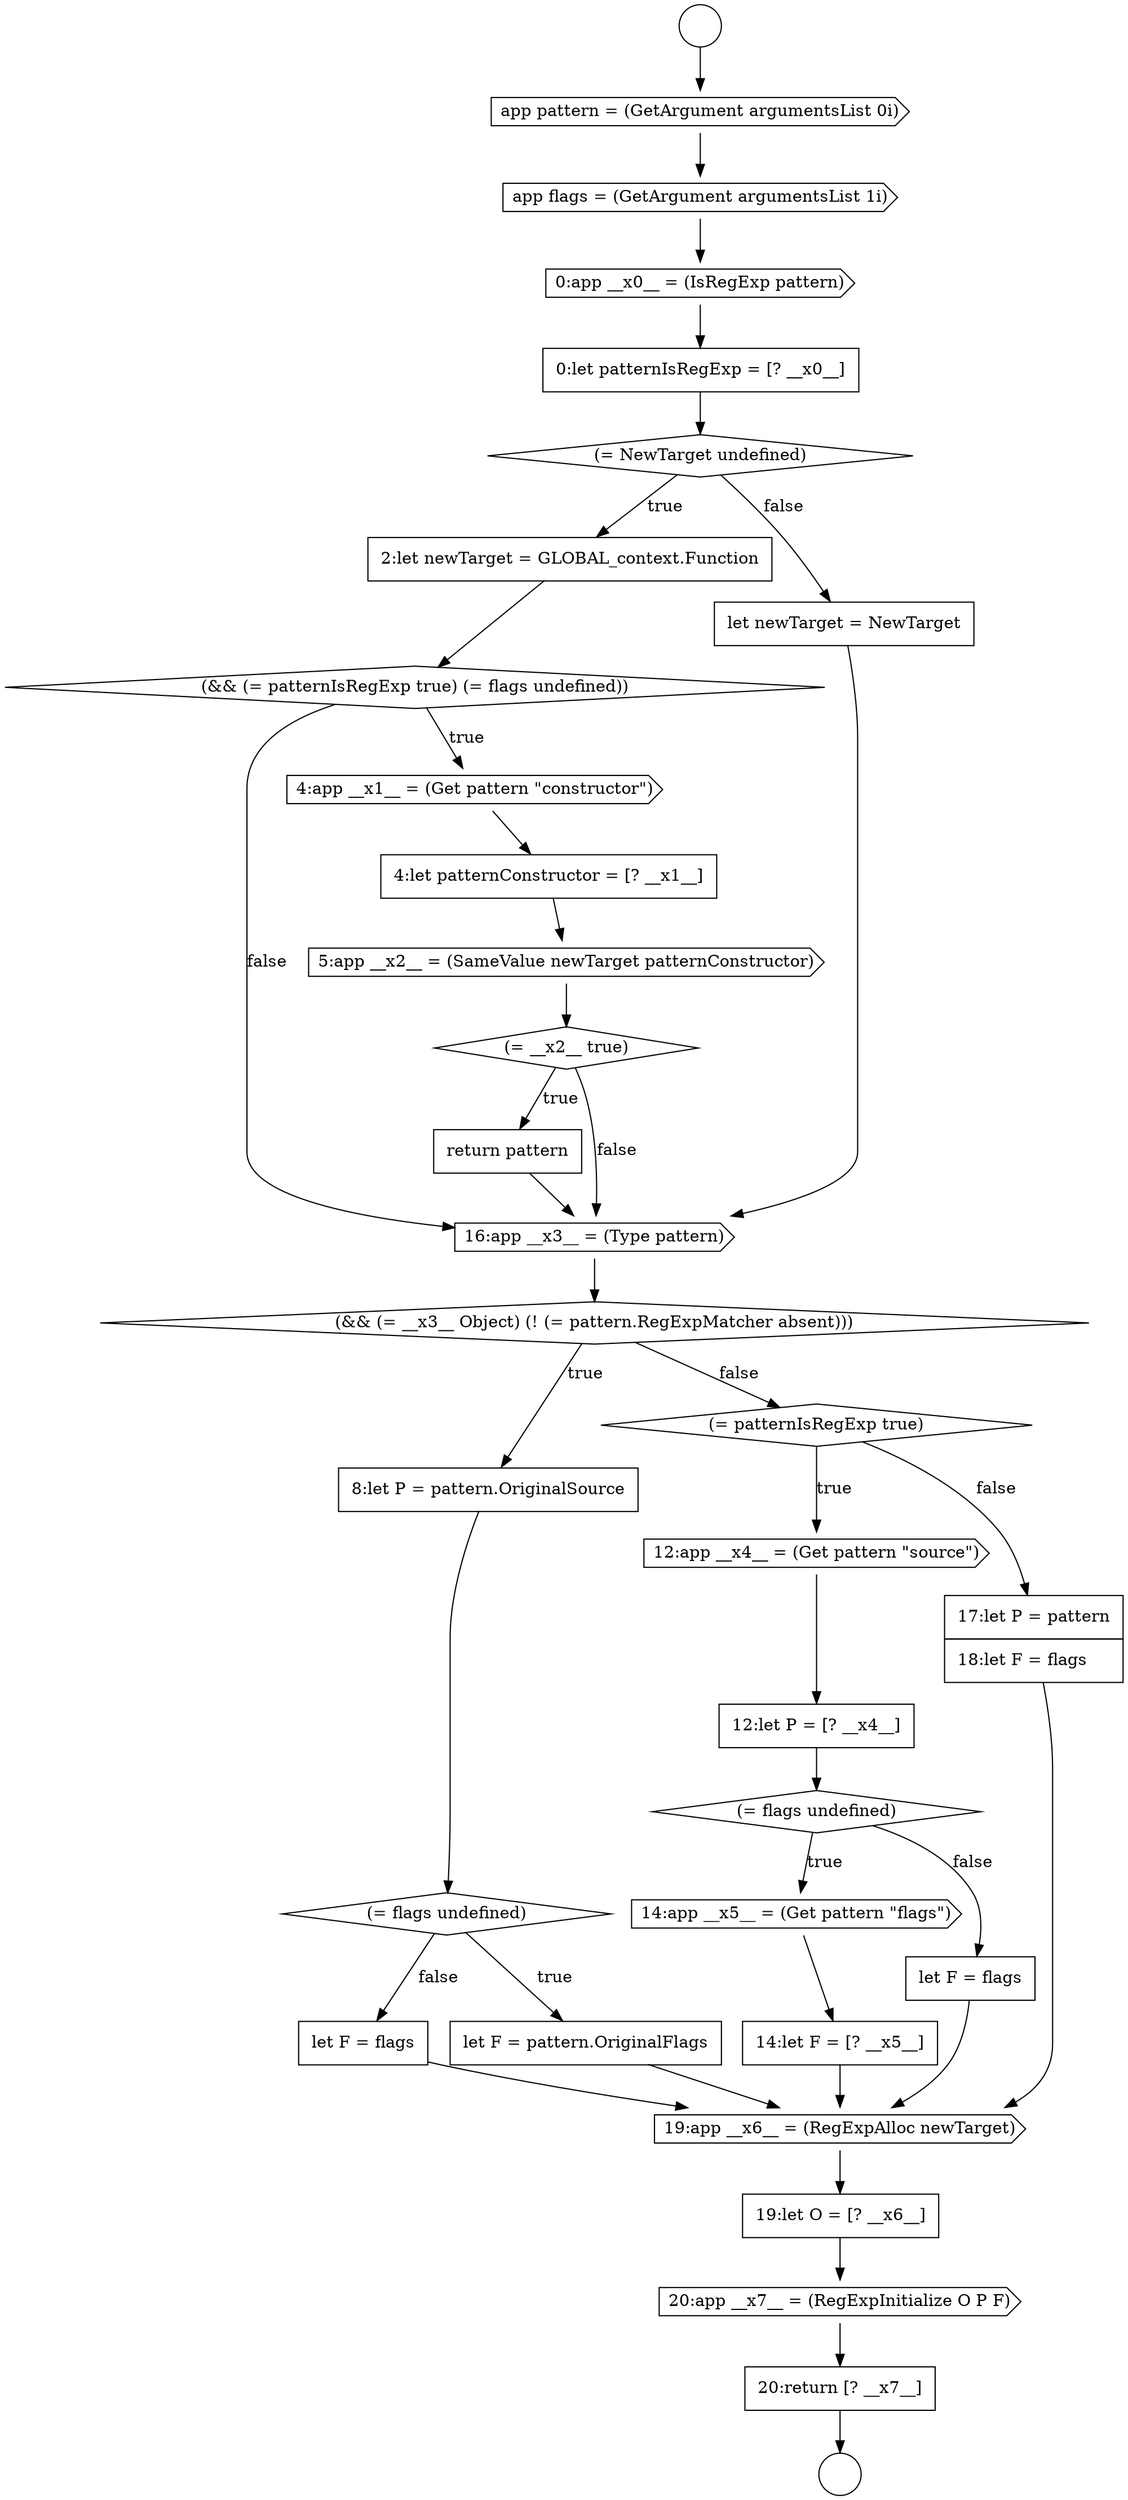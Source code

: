 digraph {
  node14936 [shape=none, margin=0, label=<<font color="black">
    <table border="0" cellborder="1" cellspacing="0" cellpadding="10">
      <tr><td align="left">20:return [? __x7__]</td></tr>
    </table>
  </font>> color="black" fillcolor="white" style=filled]
  node14917 [shape=none, margin=0, label=<<font color="black">
    <table border="0" cellborder="1" cellspacing="0" cellpadding="10">
      <tr><td align="left">return pattern</td></tr>
    </table>
  </font>> color="black" fillcolor="white" style=filled]
  node14911 [shape=none, margin=0, label=<<font color="black">
    <table border="0" cellborder="1" cellspacing="0" cellpadding="10">
      <tr><td align="left">2:let newTarget = GLOBAL_context.Function</td></tr>
    </table>
  </font>> color="black" fillcolor="white" style=filled]
  node14921 [shape=none, margin=0, label=<<font color="black">
    <table border="0" cellborder="1" cellspacing="0" cellpadding="10">
      <tr><td align="left">8:let P = pattern.OriginalSource</td></tr>
    </table>
  </font>> color="black" fillcolor="white" style=filled]
  node14926 [shape=cds, label=<<font color="black">12:app __x4__ = (Get pattern &quot;source&quot;)</font>> color="black" fillcolor="white" style=filled]
  node14908 [shape=cds, label=<<font color="black">0:app __x0__ = (IsRegExp pattern)</font>> color="black" fillcolor="white" style=filled]
  node14914 [shape=none, margin=0, label=<<font color="black">
    <table border="0" cellborder="1" cellspacing="0" cellpadding="10">
      <tr><td align="left">4:let patternConstructor = [? __x1__]</td></tr>
    </table>
  </font>> color="black" fillcolor="white" style=filled]
  node14929 [shape=cds, label=<<font color="black">14:app __x5__ = (Get pattern &quot;flags&quot;)</font>> color="black" fillcolor="white" style=filled]
  node14918 [shape=none, margin=0, label=<<font color="black">
    <table border="0" cellborder="1" cellspacing="0" cellpadding="10">
      <tr><td align="left">let newTarget = NewTarget</td></tr>
    </table>
  </font>> color="black" fillcolor="white" style=filled]
  node14933 [shape=cds, label=<<font color="black">19:app __x6__ = (RegExpAlloc newTarget)</font>> color="black" fillcolor="white" style=filled]
  node14915 [shape=cds, label=<<font color="black">5:app __x2__ = (SameValue newTarget patternConstructor)</font>> color="black" fillcolor="white" style=filled]
  node14934 [shape=none, margin=0, label=<<font color="black">
    <table border="0" cellborder="1" cellspacing="0" cellpadding="10">
      <tr><td align="left">19:let O = [? __x6__]</td></tr>
    </table>
  </font>> color="black" fillcolor="white" style=filled]
  node14919 [shape=cds, label=<<font color="black">16:app __x3__ = (Type pattern)</font>> color="black" fillcolor="white" style=filled]
  node14916 [shape=diamond, label=<<font color="black">(= __x2__ true)</font>> color="black" fillcolor="white" style=filled]
  node14928 [shape=diamond, label=<<font color="black">(= flags undefined)</font>> color="black" fillcolor="white" style=filled]
  node14924 [shape=none, margin=0, label=<<font color="black">
    <table border="0" cellborder="1" cellspacing="0" cellpadding="10">
      <tr><td align="left">let F = flags</td></tr>
    </table>
  </font>> color="black" fillcolor="white" style=filled]
  node14935 [shape=cds, label=<<font color="black">20:app __x7__ = (RegExpInitialize O P F)</font>> color="black" fillcolor="white" style=filled]
  node14920 [shape=diamond, label=<<font color="black">(&amp;&amp; (= __x3__ Object) (! (= pattern.RegExpMatcher absent)))</font>> color="black" fillcolor="white" style=filled]
  node14922 [shape=diamond, label=<<font color="black">(= flags undefined)</font>> color="black" fillcolor="white" style=filled]
  node14912 [shape=diamond, label=<<font color="black">(&amp;&amp; (= patternIsRegExp true) (= flags undefined))</font>> color="black" fillcolor="white" style=filled]
  node14932 [shape=none, margin=0, label=<<font color="black">
    <table border="0" cellborder="1" cellspacing="0" cellpadding="10">
      <tr><td align="left">17:let P = pattern</td></tr>
      <tr><td align="left">18:let F = flags</td></tr>
    </table>
  </font>> color="black" fillcolor="white" style=filled]
  node14905 [shape=circle label=" " color="black" fillcolor="white" style=filled]
  node14927 [shape=none, margin=0, label=<<font color="black">
    <table border="0" cellborder="1" cellspacing="0" cellpadding="10">
      <tr><td align="left">12:let P = [? __x4__]</td></tr>
    </table>
  </font>> color="black" fillcolor="white" style=filled]
  node14909 [shape=none, margin=0, label=<<font color="black">
    <table border="0" cellborder="1" cellspacing="0" cellpadding="10">
      <tr><td align="left">0:let patternIsRegExp = [? __x0__]</td></tr>
    </table>
  </font>> color="black" fillcolor="white" style=filled]
  node14923 [shape=none, margin=0, label=<<font color="black">
    <table border="0" cellborder="1" cellspacing="0" cellpadding="10">
      <tr><td align="left">let F = pattern.OriginalFlags</td></tr>
    </table>
  </font>> color="black" fillcolor="white" style=filled]
  node14913 [shape=cds, label=<<font color="black">4:app __x1__ = (Get pattern &quot;constructor&quot;)</font>> color="black" fillcolor="white" style=filled]
  node14904 [shape=circle label=" " color="black" fillcolor="white" style=filled]
  node14907 [shape=cds, label=<<font color="black">app flags = (GetArgument argumentsList 1i)</font>> color="black" fillcolor="white" style=filled]
  node14910 [shape=diamond, label=<<font color="black">(= NewTarget undefined)</font>> color="black" fillcolor="white" style=filled]
  node14925 [shape=diamond, label=<<font color="black">(= patternIsRegExp true)</font>> color="black" fillcolor="white" style=filled]
  node14930 [shape=none, margin=0, label=<<font color="black">
    <table border="0" cellborder="1" cellspacing="0" cellpadding="10">
      <tr><td align="left">14:let F = [? __x5__]</td></tr>
    </table>
  </font>> color="black" fillcolor="white" style=filled]
  node14931 [shape=none, margin=0, label=<<font color="black">
    <table border="0" cellborder="1" cellspacing="0" cellpadding="10">
      <tr><td align="left">let F = flags</td></tr>
    </table>
  </font>> color="black" fillcolor="white" style=filled]
  node14906 [shape=cds, label=<<font color="black">app pattern = (GetArgument argumentsList 0i)</font>> color="black" fillcolor="white" style=filled]
  node14916 -> node14917 [label=<<font color="black">true</font>> color="black"]
  node14916 -> node14919 [label=<<font color="black">false</font>> color="black"]
  node14925 -> node14926 [label=<<font color="black">true</font>> color="black"]
  node14925 -> node14932 [label=<<font color="black">false</font>> color="black"]
  node14927 -> node14928 [ color="black"]
  node14933 -> node14934 [ color="black"]
  node14919 -> node14920 [ color="black"]
  node14931 -> node14933 [ color="black"]
  node14913 -> node14914 [ color="black"]
  node14928 -> node14929 [label=<<font color="black">true</font>> color="black"]
  node14928 -> node14931 [label=<<font color="black">false</font>> color="black"]
  node14906 -> node14907 [ color="black"]
  node14932 -> node14933 [ color="black"]
  node14915 -> node14916 [ color="black"]
  node14936 -> node14905 [ color="black"]
  node14914 -> node14915 [ color="black"]
  node14911 -> node14912 [ color="black"]
  node14921 -> node14922 [ color="black"]
  node14930 -> node14933 [ color="black"]
  node14922 -> node14923 [label=<<font color="black">true</font>> color="black"]
  node14922 -> node14924 [label=<<font color="black">false</font>> color="black"]
  node14910 -> node14911 [label=<<font color="black">true</font>> color="black"]
  node14910 -> node14918 [label=<<font color="black">false</font>> color="black"]
  node14909 -> node14910 [ color="black"]
  node14929 -> node14930 [ color="black"]
  node14907 -> node14908 [ color="black"]
  node14935 -> node14936 [ color="black"]
  node14924 -> node14933 [ color="black"]
  node14904 -> node14906 [ color="black"]
  node14908 -> node14909 [ color="black"]
  node14920 -> node14921 [label=<<font color="black">true</font>> color="black"]
  node14920 -> node14925 [label=<<font color="black">false</font>> color="black"]
  node14934 -> node14935 [ color="black"]
  node14917 -> node14919 [ color="black"]
  node14926 -> node14927 [ color="black"]
  node14918 -> node14919 [ color="black"]
  node14923 -> node14933 [ color="black"]
  node14912 -> node14913 [label=<<font color="black">true</font>> color="black"]
  node14912 -> node14919 [label=<<font color="black">false</font>> color="black"]
}
